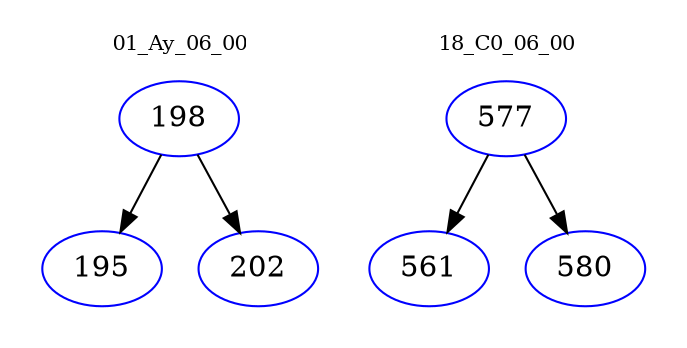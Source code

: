 digraph{
subgraph cluster_0 {
color = white
label = "01_Ay_06_00";
fontsize=10;
T0_198 [label="198", color="blue"]
T0_198 -> T0_195 [color="black"]
T0_195 [label="195", color="blue"]
T0_198 -> T0_202 [color="black"]
T0_202 [label="202", color="blue"]
}
subgraph cluster_1 {
color = white
label = "18_C0_06_00";
fontsize=10;
T1_577 [label="577", color="blue"]
T1_577 -> T1_561 [color="black"]
T1_561 [label="561", color="blue"]
T1_577 -> T1_580 [color="black"]
T1_580 [label="580", color="blue"]
}
}
